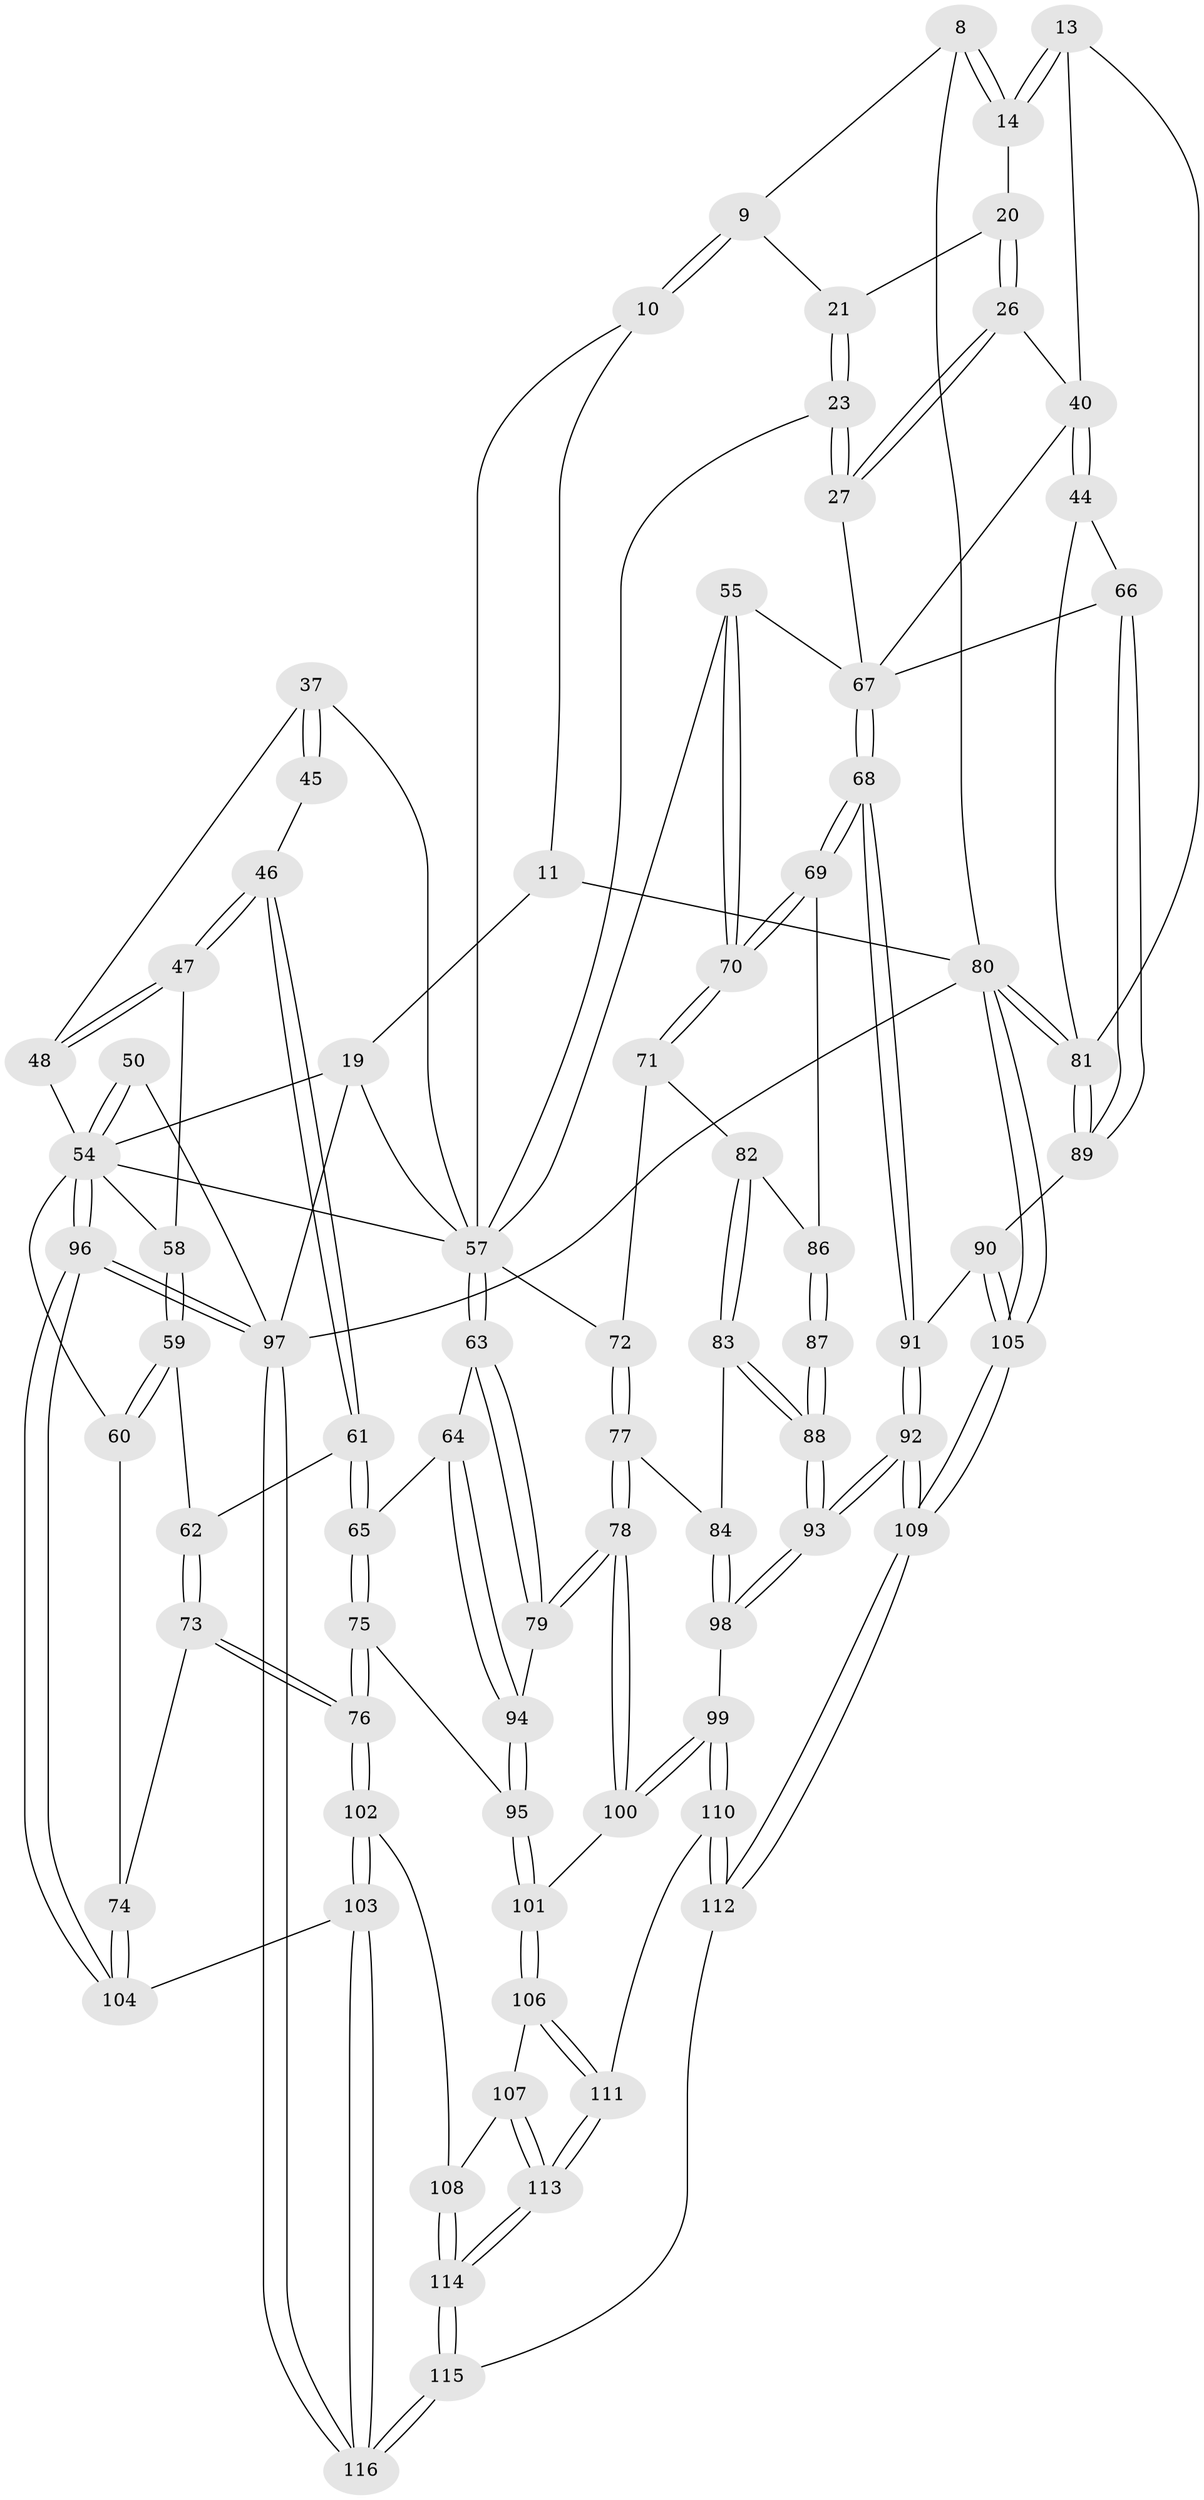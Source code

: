// original degree distribution, {3: 0.017241379310344827, 4: 0.25862068965517243, 5: 0.4827586206896552, 6: 0.2413793103448276}
// Generated by graph-tools (version 1.1) at 2025/05/03/04/25 22:05:54]
// undirected, 81 vertices, 200 edges
graph export_dot {
graph [start="1"]
  node [color=gray90,style=filled];
  8 [pos="+0.6749806792644171+0.07271667189353312"];
  9 [pos="+0.6301679469462962+0.14083860557443534"];
  10 [pos="+0.5236451476028646+0.2019924292286593"];
  11 [pos="+0.433254044305538+0.025262063386055727"];
  13 [pos="+1+0.1636858744391972"];
  14 [pos="+0.8174176124989699+0.1956877118197982"];
  19 [pos="+0.1890884812832445+0.16512409318578475",super="+18"];
  20 [pos="+0.7724324092690419+0.217066776989133"];
  21 [pos="+0.7687270184638089+0.21730897590489334"];
  23 [pos="+0.5364816839673642+0.31936708652066187"];
  26 [pos="+0.7394344641867976+0.3529338979505237"];
  27 [pos="+0.7059452595349558+0.4231335728962848"];
  37 [pos="+0.227537700268598+0.4416478947568343",super="+36"];
  40 [pos="+0.8666410884828497+0.442756972873044",super="+28"];
  44 [pos="+0.9640013871685077+0.5766021053536473"];
  45 [pos="+0.24355907350773479+0.484707742390543"];
  46 [pos="+0.23113585633449593+0.49317456171763463"];
  47 [pos="+0.2297956770121775+0.49296864572739374"];
  48 [pos="+0.2134283794832184+0.475294233747764",super="+38"];
  50 [pos="+0+0.5524694318832212",super="+33+17+16"];
  54 [pos="+0+0.594451457763467",super="+53+52+51+32"];
  55 [pos="+0.6946521218385026+0.5312234594201612"];
  57 [pos="+0.4394777725251435+0.5316162194325103",super="+56+34+25+30"];
  58 [pos="+0.17538205739733714+0.5097961931821041"];
  59 [pos="+0.17408854369004448+0.5727008267273751"];
  60 [pos="+0+0.6097175564181665"];
  61 [pos="+0.24512448139386683+0.6009621786701886"];
  62 [pos="+0.2319215845556437+0.6033639300931656"];
  63 [pos="+0.4039274999277603+0.5972114686941867"];
  64 [pos="+0.3317683218655975+0.6257211507585813"];
  65 [pos="+0.3244675655106622+0.6278040313809082"];
  66 [pos="+0.9441622817392867+0.5898224171358205"];
  67 [pos="+0.8256744309959004+0.6335785238238326",super="+42"];
  68 [pos="+0.7792133914540257+0.6615172454542136"];
  69 [pos="+0.7220836876770933+0.6284990061448689"];
  70 [pos="+0.7188337071551585+0.6223117517604649"];
  71 [pos="+0.5785149440142289+0.6367649382030213"];
  72 [pos="+0.5723447003171179+0.6285519219773638"];
  73 [pos="+0.10872524840857047+0.7286356523766656"];
  74 [pos="+0.05387186170079212+0.7168004987684181"];
  75 [pos="+0.24762607386911112+0.7620687910518849"];
  76 [pos="+0.1797898761101762+0.7749455994490181"];
  77 [pos="+0.4881307287957555+0.7306499925761106"];
  78 [pos="+0.45579156852883557+0.7243647515816319"];
  79 [pos="+0.44844697610325074+0.7135045524469636"];
  80 [pos="+1+1",super="+3+6"];
  81 [pos="+1+0.7592890914826236",super="+43+12"];
  82 [pos="+0.5803860699433983+0.6440837568493196"];
  83 [pos="+0.5543591962554247+0.7326721853458568"];
  84 [pos="+0.49704281244552856+0.7330193271972488"];
  86 [pos="+0.6831091841516087+0.6700183406249693",super="+85"];
  87 [pos="+0.6407867384054179+0.7420790266403791"];
  88 [pos="+0.6312851594681456+0.7763577161511647"];
  89 [pos="+0.8735356822792517+0.7625214464302699"];
  90 [pos="+0.8377584362057701+0.7797707302066733"];
  91 [pos="+0.7984216872662683+0.773991368086838"];
  92 [pos="+0.6866382071372213+0.877789958710608"];
  93 [pos="+0.6678124581770537+0.8630144870010695"];
  94 [pos="+0.3480609191217227+0.764573980305486"];
  95 [pos="+0.31210346419126206+0.806255826215914"];
  96 [pos="+0+1"];
  97 [pos="+0+1",super="+5+15"];
  98 [pos="+0.5499553046090442+0.8612131618371489"];
  99 [pos="+0.49268230549514536+0.8760517715633087"];
  100 [pos="+0.4331368455862119+0.8233807828152552"];
  101 [pos="+0.3450930249739734+0.8576640313459748"];
  102 [pos="+0.18325300693119984+0.8919242810718616"];
  103 [pos="+0.15649223123665829+0.9152633797389177"];
  104 [pos="+0.06891187925550779+0.8872384614652689"];
  105 [pos="+1+1"];
  106 [pos="+0.3422170642127246+0.8677996362373316"];
  107 [pos="+0.3220215541999997+0.8869971232277688"];
  108 [pos="+0.22971543252510768+0.9102545820528795"];
  109 [pos="+0.7661103096808588+1"];
  110 [pos="+0.4708133524366185+0.9507381304454773"];
  111 [pos="+0.3975686051464721+0.9362231306009272"];
  112 [pos="+0.5829408110100698+1"];
  113 [pos="+0.3101017747297938+1"];
  114 [pos="+0.30078496039713964+1"];
  115 [pos="+0.29499639980961384+1"];
  116 [pos="+0.02406335851928984+1"];
  8 -- 9;
  8 -- 14;
  8 -- 14;
  8 -- 80;
  9 -- 10;
  9 -- 10;
  9 -- 21;
  10 -- 11;
  10 -- 57;
  11 -- 80;
  11 -- 19;
  13 -- 14;
  13 -- 14;
  13 -- 81;
  13 -- 40;
  14 -- 20;
  19 -- 97;
  19 -- 54;
  19 -- 57;
  20 -- 21;
  20 -- 26;
  20 -- 26;
  21 -- 23;
  21 -- 23;
  23 -- 27;
  23 -- 27;
  23 -- 57;
  26 -- 27;
  26 -- 27;
  26 -- 40;
  27 -- 67;
  37 -- 45 [weight=2];
  37 -- 45;
  37 -- 57 [weight=2];
  37 -- 48;
  40 -- 44;
  40 -- 44;
  40 -- 67;
  44 -- 66;
  44 -- 81;
  45 -- 46;
  46 -- 47;
  46 -- 47;
  46 -- 61;
  46 -- 61;
  47 -- 48;
  47 -- 48;
  47 -- 58;
  48 -- 54 [weight=2];
  50 -- 54 [weight=4];
  50 -- 54;
  50 -- 97 [weight=2];
  54 -- 96;
  54 -- 96;
  54 -- 60;
  54 -- 58;
  54 -- 57;
  55 -- 70;
  55 -- 70;
  55 -- 57;
  55 -- 67;
  57 -- 63;
  57 -- 63;
  57 -- 72;
  58 -- 59;
  58 -- 59;
  59 -- 60;
  59 -- 60;
  59 -- 62;
  60 -- 74;
  61 -- 62;
  61 -- 65;
  61 -- 65;
  62 -- 73;
  62 -- 73;
  63 -- 64;
  63 -- 79;
  63 -- 79;
  64 -- 65;
  64 -- 94;
  64 -- 94;
  65 -- 75;
  65 -- 75;
  66 -- 67;
  66 -- 89;
  66 -- 89;
  67 -- 68;
  67 -- 68;
  68 -- 69;
  68 -- 69;
  68 -- 91;
  68 -- 91;
  69 -- 70;
  69 -- 70;
  69 -- 86;
  70 -- 71;
  70 -- 71;
  71 -- 72;
  71 -- 82;
  72 -- 77;
  72 -- 77;
  73 -- 74;
  73 -- 76;
  73 -- 76;
  74 -- 104;
  74 -- 104;
  75 -- 76;
  75 -- 76;
  75 -- 95;
  76 -- 102;
  76 -- 102;
  77 -- 78;
  77 -- 78;
  77 -- 84;
  78 -- 79;
  78 -- 79;
  78 -- 100;
  78 -- 100;
  79 -- 94;
  80 -- 81 [weight=2];
  80 -- 81;
  80 -- 105;
  80 -- 105;
  80 -- 97 [weight=3];
  81 -- 89;
  81 -- 89;
  82 -- 83;
  82 -- 83;
  82 -- 86;
  83 -- 84;
  83 -- 88;
  83 -- 88;
  84 -- 98;
  84 -- 98;
  86 -- 87 [weight=2];
  86 -- 87;
  87 -- 88;
  87 -- 88;
  88 -- 93;
  88 -- 93;
  89 -- 90;
  90 -- 91;
  90 -- 105;
  90 -- 105;
  91 -- 92;
  91 -- 92;
  92 -- 93;
  92 -- 93;
  92 -- 109;
  92 -- 109;
  93 -- 98;
  93 -- 98;
  94 -- 95;
  94 -- 95;
  95 -- 101;
  95 -- 101;
  96 -- 97;
  96 -- 97;
  96 -- 104;
  96 -- 104;
  97 -- 116;
  97 -- 116;
  98 -- 99;
  99 -- 100;
  99 -- 100;
  99 -- 110;
  99 -- 110;
  100 -- 101;
  101 -- 106;
  101 -- 106;
  102 -- 103;
  102 -- 103;
  102 -- 108;
  103 -- 104;
  103 -- 116;
  103 -- 116;
  105 -- 109;
  105 -- 109;
  106 -- 107;
  106 -- 111;
  106 -- 111;
  107 -- 108;
  107 -- 113;
  107 -- 113;
  108 -- 114;
  108 -- 114;
  109 -- 112;
  109 -- 112;
  110 -- 111;
  110 -- 112;
  110 -- 112;
  111 -- 113;
  111 -- 113;
  112 -- 115;
  113 -- 114;
  113 -- 114;
  114 -- 115;
  114 -- 115;
  115 -- 116;
  115 -- 116;
}

